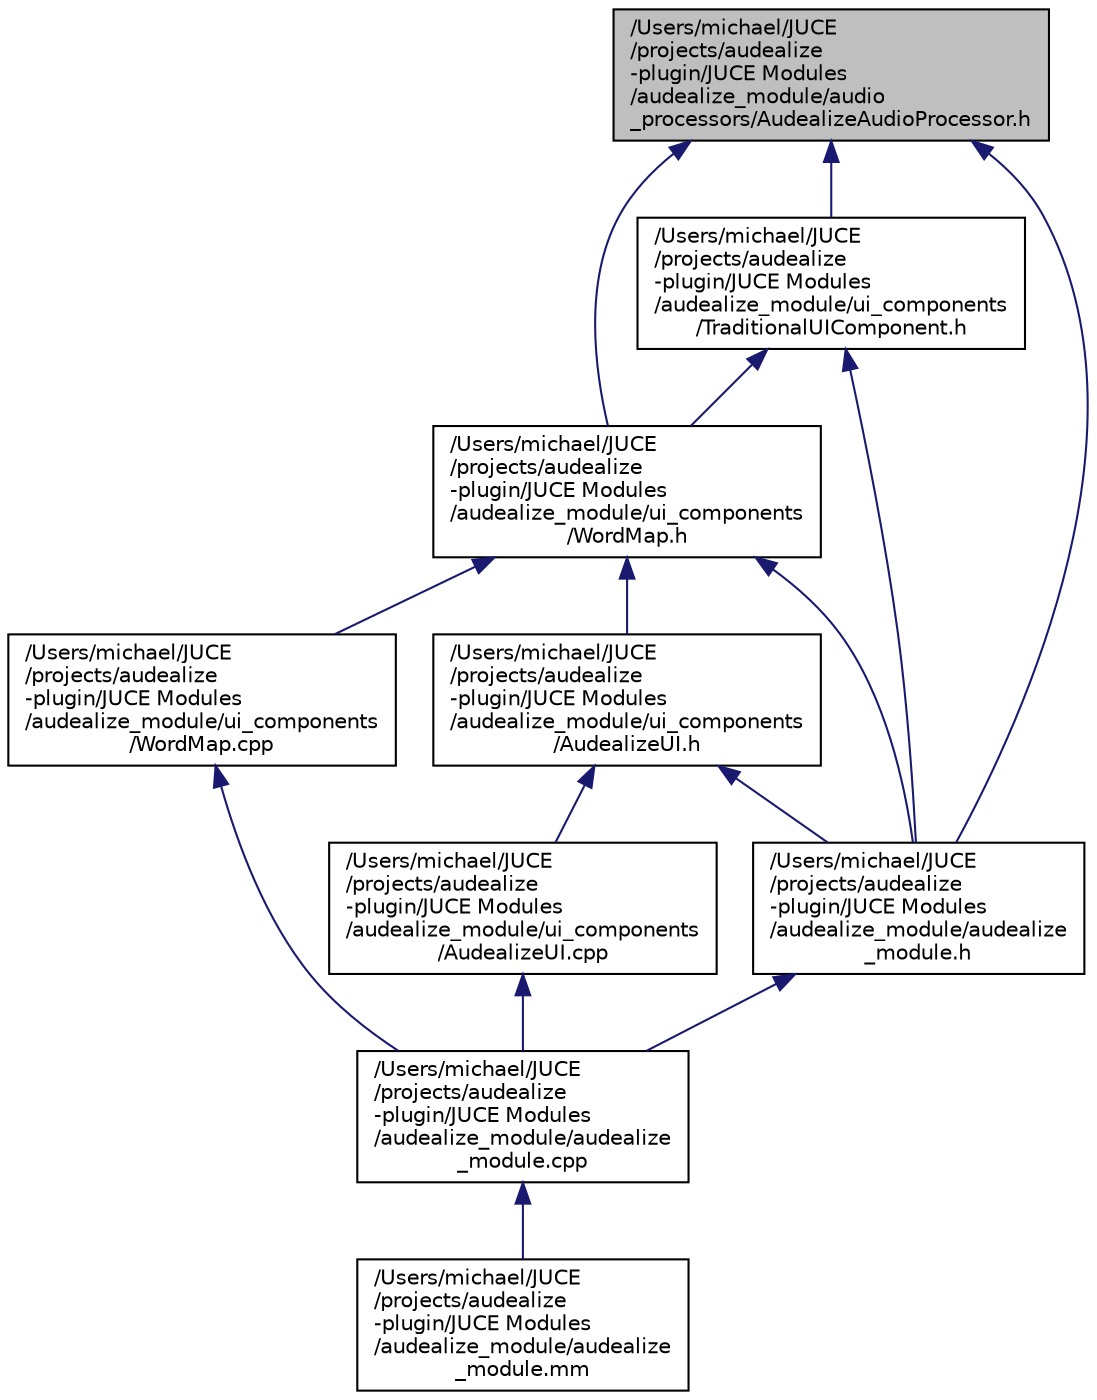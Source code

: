 digraph "/Users/michael/JUCE/projects/audealize-plugin/JUCE Modules/audealize_module/audio_processors/AudealizeAudioProcessor.h"
{
  edge [fontname="Helvetica",fontsize="10",labelfontname="Helvetica",labelfontsize="10"];
  node [fontname="Helvetica",fontsize="10",shape=record];
  Node1 [label="/Users/michael/JUCE\l/projects/audealize\l-plugin/JUCE Modules\l/audealize_module/audio\l_processors/AudealizeAudioProcessor.h",height=0.2,width=0.4,color="black", fillcolor="grey75", style="filled", fontcolor="black"];
  Node1 -> Node2 [dir="back",color="midnightblue",fontsize="10",style="solid",fontname="Helvetica"];
  Node2 [label="/Users/michael/JUCE\l/projects/audealize\l-plugin/JUCE Modules\l/audealize_module/ui_components\l/WordMap.h",height=0.2,width=0.4,color="black", fillcolor="white", style="filled",URL="$_word_map_8h.html"];
  Node2 -> Node3 [dir="back",color="midnightblue",fontsize="10",style="solid",fontname="Helvetica"];
  Node3 [label="/Users/michael/JUCE\l/projects/audealize\l-plugin/JUCE Modules\l/audealize_module/ui_components\l/AudealizeUI.h",height=0.2,width=0.4,color="black", fillcolor="white", style="filled",URL="$_audealize_u_i_8h.html"];
  Node3 -> Node4 [dir="back",color="midnightblue",fontsize="10",style="solid",fontname="Helvetica"];
  Node4 [label="/Users/michael/JUCE\l/projects/audealize\l-plugin/JUCE Modules\l/audealize_module/audealize\l_module.h",height=0.2,width=0.4,color="black", fillcolor="white", style="filled",URL="$audealize__module_8h.html"];
  Node4 -> Node5 [dir="back",color="midnightblue",fontsize="10",style="solid",fontname="Helvetica"];
  Node5 [label="/Users/michael/JUCE\l/projects/audealize\l-plugin/JUCE Modules\l/audealize_module/audealize\l_module.cpp",height=0.2,width=0.4,color="black", fillcolor="white", style="filled",URL="$audealize__module_8cpp.html"];
  Node5 -> Node6 [dir="back",color="midnightblue",fontsize="10",style="solid",fontname="Helvetica"];
  Node6 [label="/Users/michael/JUCE\l/projects/audealize\l-plugin/JUCE Modules\l/audealize_module/audealize\l_module.mm",height=0.2,width=0.4,color="black", fillcolor="white", style="filled",URL="$audealize__module_8mm.html"];
  Node3 -> Node7 [dir="back",color="midnightblue",fontsize="10",style="solid",fontname="Helvetica"];
  Node7 [label="/Users/michael/JUCE\l/projects/audealize\l-plugin/JUCE Modules\l/audealize_module/ui_components\l/AudealizeUI.cpp",height=0.2,width=0.4,color="black", fillcolor="white", style="filled",URL="$_audealize_u_i_8cpp.html"];
  Node7 -> Node5 [dir="back",color="midnightblue",fontsize="10",style="solid",fontname="Helvetica"];
  Node2 -> Node4 [dir="back",color="midnightblue",fontsize="10",style="solid",fontname="Helvetica"];
  Node2 -> Node8 [dir="back",color="midnightblue",fontsize="10",style="solid",fontname="Helvetica"];
  Node8 [label="/Users/michael/JUCE\l/projects/audealize\l-plugin/JUCE Modules\l/audealize_module/ui_components\l/WordMap.cpp",height=0.2,width=0.4,color="black", fillcolor="white", style="filled",URL="$_word_map_8cpp.html"];
  Node8 -> Node5 [dir="back",color="midnightblue",fontsize="10",style="solid",fontname="Helvetica"];
  Node1 -> Node9 [dir="back",color="midnightblue",fontsize="10",style="solid",fontname="Helvetica"];
  Node9 [label="/Users/michael/JUCE\l/projects/audealize\l-plugin/JUCE Modules\l/audealize_module/ui_components\l/TraditionalUIComponent.h",height=0.2,width=0.4,color="black", fillcolor="white", style="filled",URL="$_traditional_u_i_component_8h.html"];
  Node9 -> Node2 [dir="back",color="midnightblue",fontsize="10",style="solid",fontname="Helvetica"];
  Node9 -> Node4 [dir="back",color="midnightblue",fontsize="10",style="solid",fontname="Helvetica"];
  Node1 -> Node4 [dir="back",color="midnightblue",fontsize="10",style="solid",fontname="Helvetica"];
}
